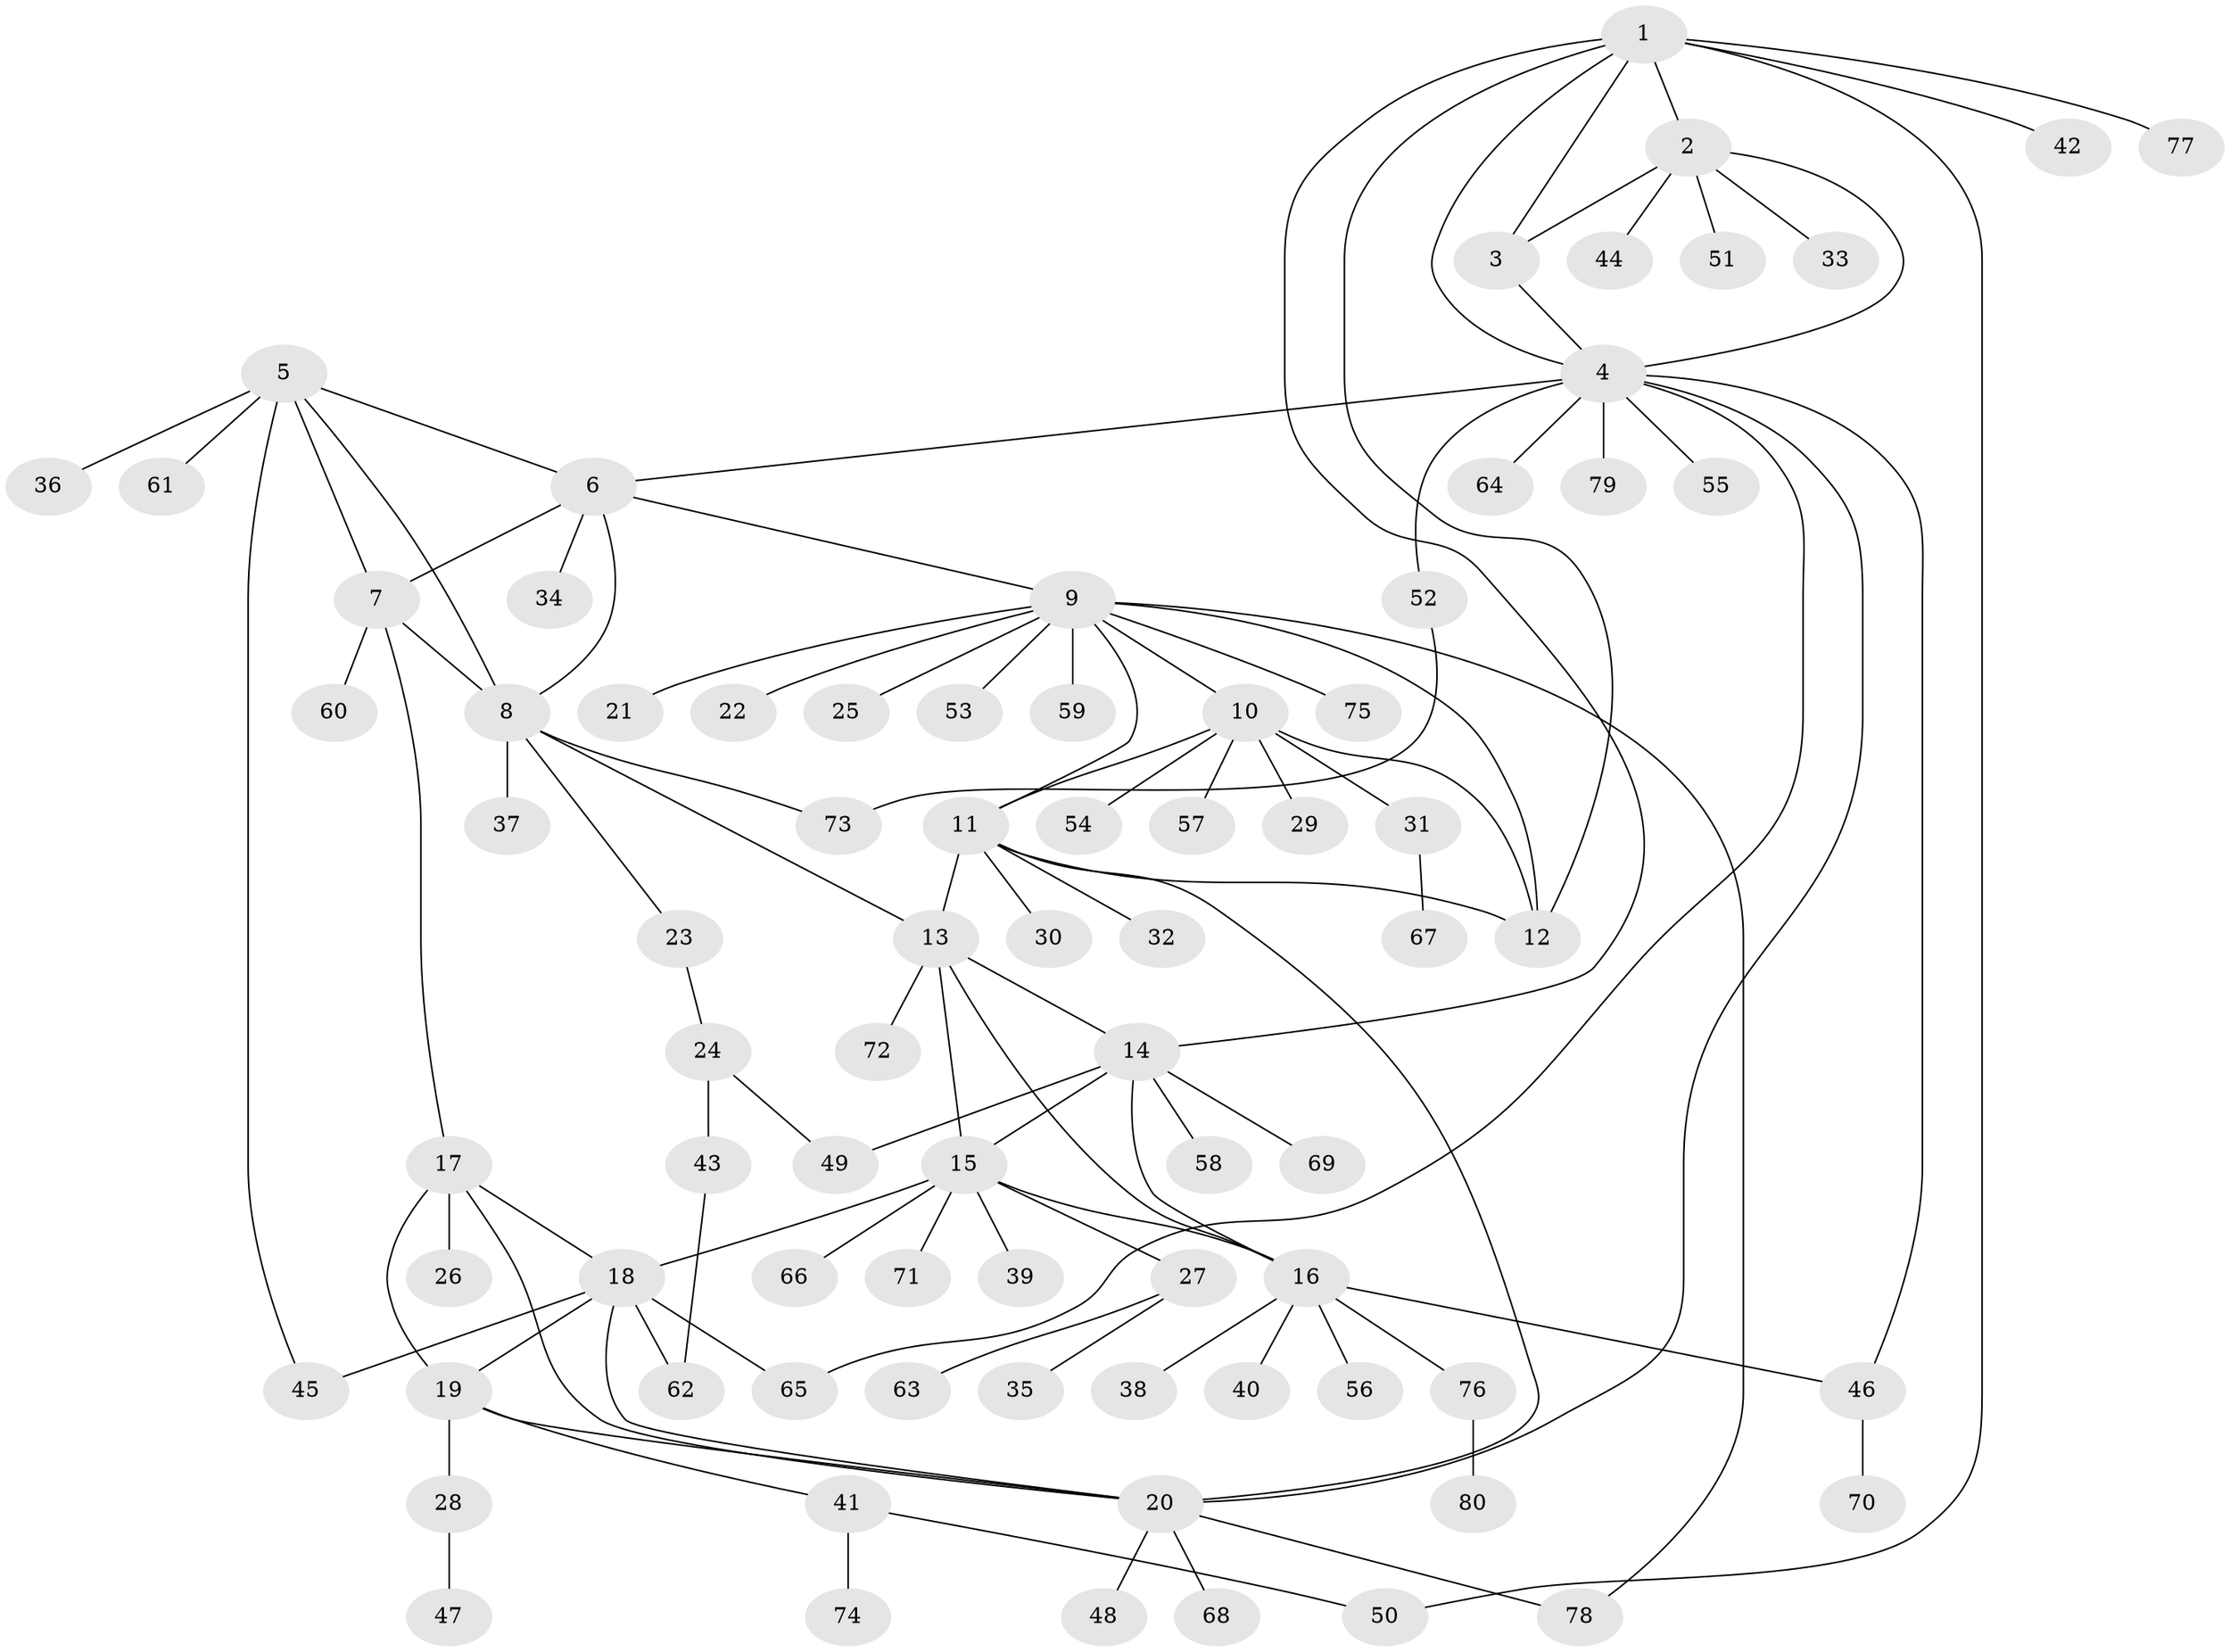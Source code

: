 // Generated by graph-tools (version 1.1) at 2025/55/03/09/25 04:55:23]
// undirected, 80 vertices, 108 edges
graph export_dot {
graph [start="1"]
  node [color=gray90,style=filled];
  1;
  2;
  3;
  4;
  5;
  6;
  7;
  8;
  9;
  10;
  11;
  12;
  13;
  14;
  15;
  16;
  17;
  18;
  19;
  20;
  21;
  22;
  23;
  24;
  25;
  26;
  27;
  28;
  29;
  30;
  31;
  32;
  33;
  34;
  35;
  36;
  37;
  38;
  39;
  40;
  41;
  42;
  43;
  44;
  45;
  46;
  47;
  48;
  49;
  50;
  51;
  52;
  53;
  54;
  55;
  56;
  57;
  58;
  59;
  60;
  61;
  62;
  63;
  64;
  65;
  66;
  67;
  68;
  69;
  70;
  71;
  72;
  73;
  74;
  75;
  76;
  77;
  78;
  79;
  80;
  1 -- 2;
  1 -- 3;
  1 -- 4;
  1 -- 12;
  1 -- 14;
  1 -- 42;
  1 -- 50;
  1 -- 77;
  2 -- 3;
  2 -- 4;
  2 -- 33;
  2 -- 44;
  2 -- 51;
  3 -- 4;
  4 -- 6;
  4 -- 20;
  4 -- 46;
  4 -- 52;
  4 -- 55;
  4 -- 64;
  4 -- 65;
  4 -- 79;
  5 -- 6;
  5 -- 7;
  5 -- 8;
  5 -- 36;
  5 -- 45;
  5 -- 61;
  6 -- 7;
  6 -- 8;
  6 -- 9;
  6 -- 34;
  7 -- 8;
  7 -- 17;
  7 -- 60;
  8 -- 13;
  8 -- 23;
  8 -- 37;
  8 -- 73;
  9 -- 10;
  9 -- 11;
  9 -- 12;
  9 -- 21;
  9 -- 22;
  9 -- 25;
  9 -- 53;
  9 -- 59;
  9 -- 75;
  9 -- 78;
  10 -- 11;
  10 -- 12;
  10 -- 29;
  10 -- 31;
  10 -- 54;
  10 -- 57;
  11 -- 12;
  11 -- 13;
  11 -- 20;
  11 -- 30;
  11 -- 32;
  13 -- 14;
  13 -- 15;
  13 -- 16;
  13 -- 72;
  14 -- 15;
  14 -- 16;
  14 -- 49;
  14 -- 58;
  14 -- 69;
  15 -- 16;
  15 -- 18;
  15 -- 27;
  15 -- 39;
  15 -- 66;
  15 -- 71;
  16 -- 38;
  16 -- 40;
  16 -- 46;
  16 -- 56;
  16 -- 76;
  17 -- 18;
  17 -- 19;
  17 -- 20;
  17 -- 26;
  18 -- 19;
  18 -- 20;
  18 -- 45;
  18 -- 62;
  18 -- 65;
  19 -- 20;
  19 -- 28;
  19 -- 41;
  20 -- 48;
  20 -- 68;
  20 -- 78;
  23 -- 24;
  24 -- 43;
  24 -- 49;
  27 -- 35;
  27 -- 63;
  28 -- 47;
  31 -- 67;
  41 -- 50;
  41 -- 74;
  43 -- 62;
  46 -- 70;
  52 -- 73;
  76 -- 80;
}

